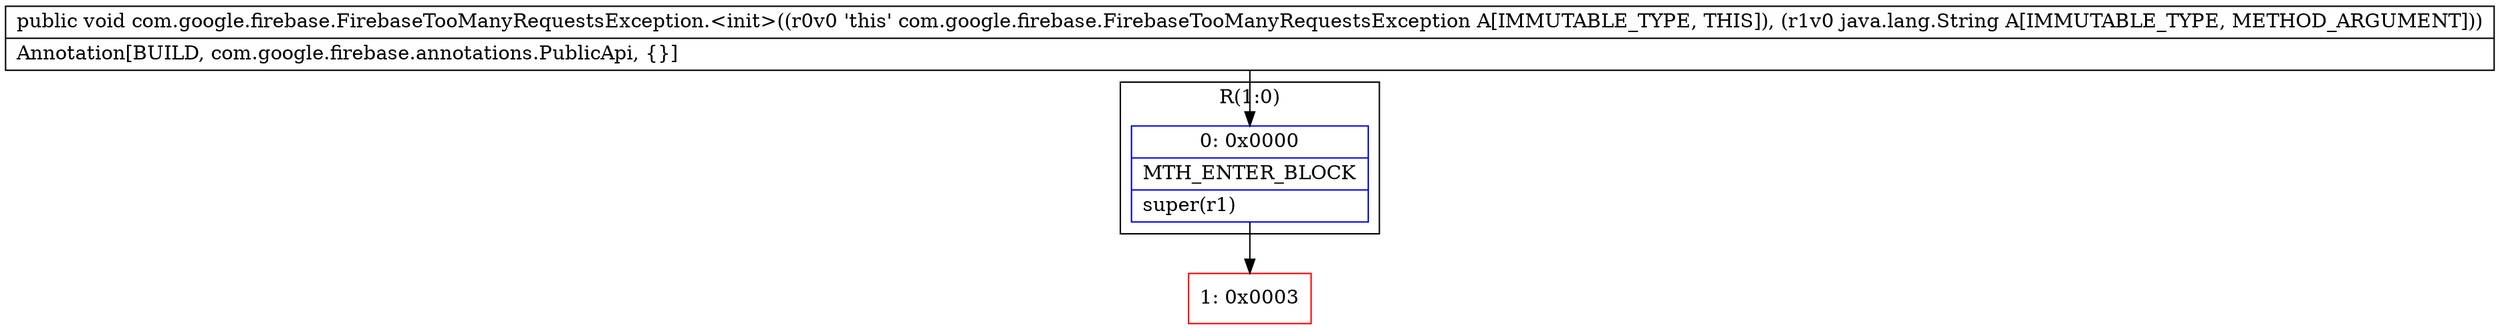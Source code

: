 digraph "CFG forcom.google.firebase.FirebaseTooManyRequestsException.\<init\>(Ljava\/lang\/String;)V" {
subgraph cluster_Region_949140339 {
label = "R(1:0)";
node [shape=record,color=blue];
Node_0 [shape=record,label="{0\:\ 0x0000|MTH_ENTER_BLOCK\l|super(r1)\l}"];
}
Node_1 [shape=record,color=red,label="{1\:\ 0x0003}"];
MethodNode[shape=record,label="{public void com.google.firebase.FirebaseTooManyRequestsException.\<init\>((r0v0 'this' com.google.firebase.FirebaseTooManyRequestsException A[IMMUTABLE_TYPE, THIS]), (r1v0 java.lang.String A[IMMUTABLE_TYPE, METHOD_ARGUMENT]))  | Annotation[BUILD, com.google.firebase.annotations.PublicApi, \{\}]\l}"];
MethodNode -> Node_0;
Node_0 -> Node_1;
}

